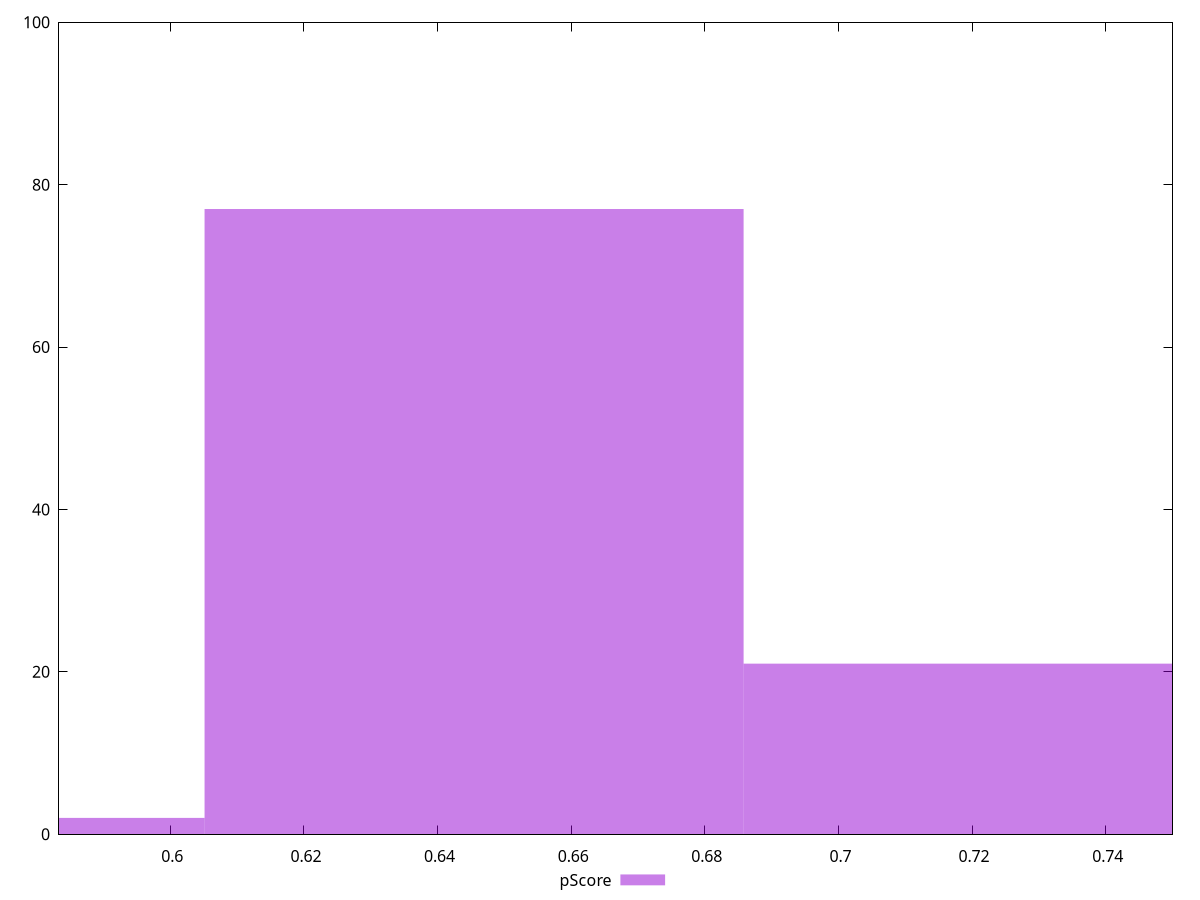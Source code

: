 reset

$pScore <<EOF
0.5647787532365798 2
0.6454614322703769 77
0.726144111304174 21
EOF

set key outside below
set boxwidth 0.08068267903379711
set xrange [0.5833333333333334:0.75]
set yrange [0:100]
set trange [0:100]
set style fill transparent solid 0.5 noborder
set terminal svg size 640, 490 enhanced background rgb 'white'
set output "reports/report_00031_2021-02-24T23-18-18.084Z/unused-css-rules/samples/astro/pScore/histogram.svg"

plot $pScore title "pScore" with boxes

reset
